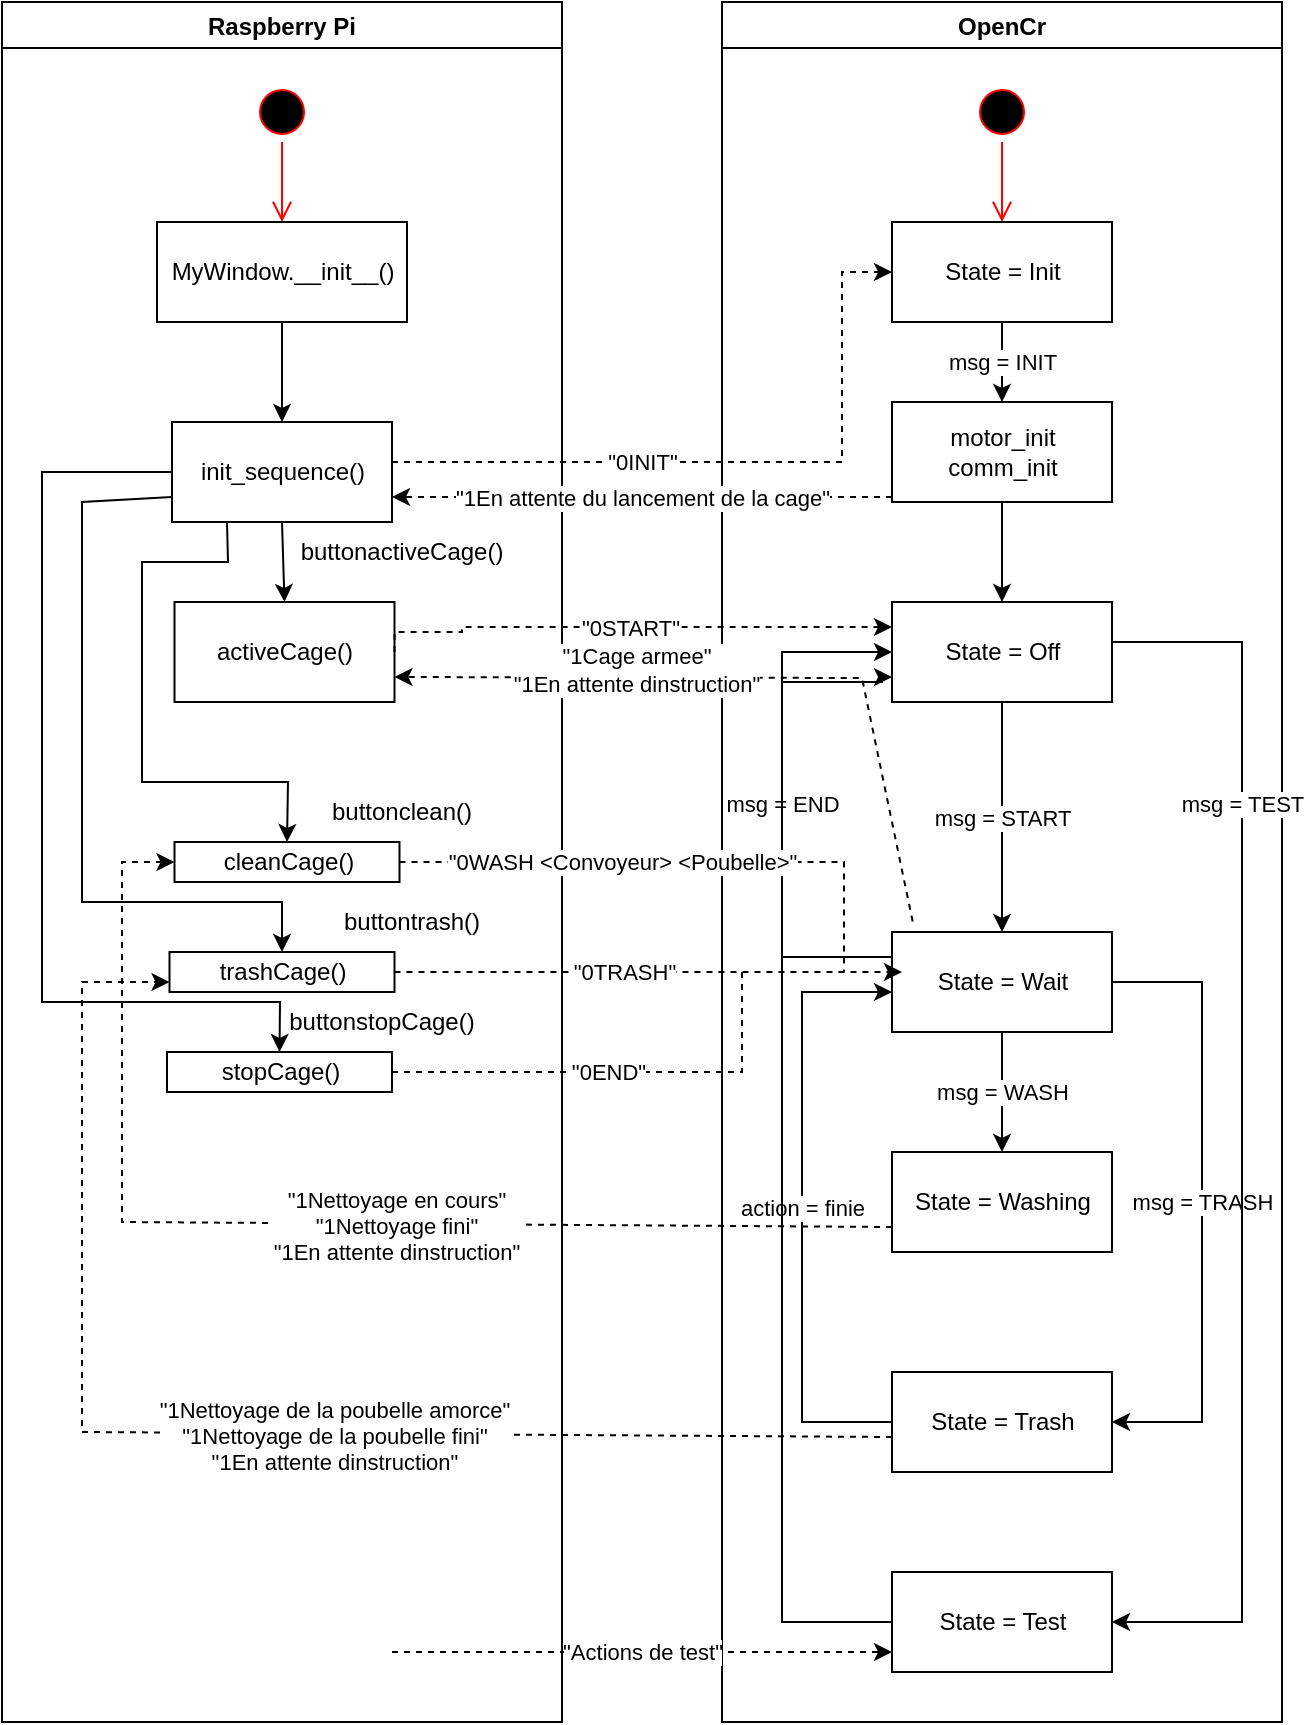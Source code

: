 <mxfile version="17.4.2" type="device"><diagram id="B9neuKuDowFyS6wUgFmO" name="Page-1"><mxGraphModel dx="1303" dy="885" grid="1" gridSize="10" guides="1" tooltips="1" connect="1" arrows="1" fold="1" page="1" pageScale="1" pageWidth="827" pageHeight="1169" math="0" shadow="0"><root><mxCell id="0"/><mxCell id="1" parent="0"/><mxCell id="vHbKXuke-96wACuu0LiL-1" value="Raspberry Pi" style="swimlane;" parent="1" vertex="1"><mxGeometry x="40" y="80" width="280" height="860" as="geometry"/></mxCell><mxCell id="vHbKXuke-96wACuu0LiL-4" value="" style="ellipse;html=1;shape=startState;fillColor=#000000;strokeColor=#ff0000;" parent="vHbKXuke-96wACuu0LiL-1" vertex="1"><mxGeometry x="125" y="40" width="30" height="30" as="geometry"/></mxCell><mxCell id="vHbKXuke-96wACuu0LiL-5" value="" style="edgeStyle=orthogonalEdgeStyle;html=1;verticalAlign=bottom;endArrow=open;endSize=8;strokeColor=#ff0000;rounded=0;entryX=0.5;entryY=0;entryDx=0;entryDy=0;" parent="vHbKXuke-96wACuu0LiL-1" source="vHbKXuke-96wACuu0LiL-4" target="vHbKXuke-96wACuu0LiL-10" edge="1"><mxGeometry relative="1" as="geometry"><mxPoint x="140" y="130" as="targetPoint"/></mxGeometry></mxCell><mxCell id="vHbKXuke-96wACuu0LiL-27" value="" style="edgeStyle=orthogonalEdgeStyle;rounded=0;orthogonalLoop=1;jettySize=auto;html=1;" parent="vHbKXuke-96wACuu0LiL-1" source="vHbKXuke-96wACuu0LiL-10" target="vHbKXuke-96wACuu0LiL-26" edge="1"><mxGeometry relative="1" as="geometry"/></mxCell><mxCell id="vHbKXuke-96wACuu0LiL-10" value="MyWindow.__init__()" style="html=1;" parent="vHbKXuke-96wACuu0LiL-1" vertex="1"><mxGeometry x="77.5" y="110" width="125" height="50" as="geometry"/></mxCell><mxCell id="vHbKXuke-96wACuu0LiL-26" value="init_sequence()" style="html=1;" parent="vHbKXuke-96wACuu0LiL-1" vertex="1"><mxGeometry x="85" y="210" width="110" height="50" as="geometry"/></mxCell><mxCell id="I7JI-b7XEYoDNMifhBmD-7" value="&quot;0INIT&quot;" style="edgeStyle=orthogonalEdgeStyle;rounded=0;orthogonalLoop=1;jettySize=auto;html=1;dashed=1;entryX=0;entryY=0.5;entryDx=0;entryDy=0;" parent="vHbKXuke-96wACuu0LiL-1" target="I7JI-b7XEYoDNMifhBmD-4" edge="1"><mxGeometry x="-0.275" relative="1" as="geometry"><mxPoint x="445" y="282.5" as="targetPoint"/><Array as="points"><mxPoint x="420" y="230"/><mxPoint x="420" y="135"/></Array><mxPoint x="195" y="230" as="sourcePoint"/><mxPoint as="offset"/></mxGeometry></mxCell><mxCell id="tH1-e-p9uClf6F6MP98_-1" value="activeCage()" style="html=1;" parent="vHbKXuke-96wACuu0LiL-1" vertex="1"><mxGeometry x="86.25" y="300" width="110" height="50" as="geometry"/></mxCell><mxCell id="tH1-e-p9uClf6F6MP98_-2" value="cleanCage()" style="html=1;" parent="vHbKXuke-96wACuu0LiL-1" vertex="1"><mxGeometry x="86.25" y="420" width="112.5" height="20" as="geometry"/></mxCell><mxCell id="tH1-e-p9uClf6F6MP98_-11" value="trashCage()" style="html=1;" parent="vHbKXuke-96wACuu0LiL-1" vertex="1"><mxGeometry x="83.75" y="475" width="112.5" height="20" as="geometry"/></mxCell><mxCell id="tH1-e-p9uClf6F6MP98_-12" value="stopCage()" style="html=1;" parent="vHbKXuke-96wACuu0LiL-1" vertex="1"><mxGeometry x="82.5" y="525" width="112.5" height="20" as="geometry"/></mxCell><mxCell id="tH1-e-p9uClf6F6MP98_-47" value="" style="endArrow=classic;html=1;rounded=0;exitX=0.5;exitY=1;exitDx=0;exitDy=0;entryX=0.5;entryY=0;entryDx=0;entryDy=0;" parent="vHbKXuke-96wACuu0LiL-1" source="vHbKXuke-96wACuu0LiL-26" target="tH1-e-p9uClf6F6MP98_-1" edge="1"><mxGeometry width="50" height="50" relative="1" as="geometry"><mxPoint x="220" y="290" as="sourcePoint"/><mxPoint x="270" y="240" as="targetPoint"/></mxGeometry></mxCell><mxCell id="tH1-e-p9uClf6F6MP98_-48" value="buttonactiveCage()" style="text;html=1;strokeColor=none;fillColor=none;align=center;verticalAlign=middle;whiteSpace=wrap;rounded=0;" parent="vHbKXuke-96wACuu0LiL-1" vertex="1"><mxGeometry x="150" y="260" width="100" height="30" as="geometry"/></mxCell><mxCell id="tH1-e-p9uClf6F6MP98_-49" value="" style="endArrow=classic;html=1;rounded=0;entryX=0.5;entryY=0;entryDx=0;entryDy=0;exitX=0.25;exitY=1;exitDx=0;exitDy=0;" parent="vHbKXuke-96wACuu0LiL-1" source="vHbKXuke-96wACuu0LiL-26" target="tH1-e-p9uClf6F6MP98_-2" edge="1"><mxGeometry width="50" height="50" relative="1" as="geometry"><mxPoint x="220" y="290" as="sourcePoint"/><mxPoint x="270" y="240" as="targetPoint"/><Array as="points"><mxPoint x="113" y="280"/><mxPoint x="70" y="280"/><mxPoint x="70" y="390"/><mxPoint x="143" y="390"/></Array></mxGeometry></mxCell><mxCell id="tH1-e-p9uClf6F6MP98_-51" value="buttonclean()" style="text;html=1;strokeColor=none;fillColor=none;align=center;verticalAlign=middle;whiteSpace=wrap;rounded=0;" parent="vHbKXuke-96wACuu0LiL-1" vertex="1"><mxGeometry x="150" y="390" width="100" height="30" as="geometry"/></mxCell><mxCell id="tH1-e-p9uClf6F6MP98_-52" value="" style="endArrow=classic;html=1;rounded=0;entryX=0.5;entryY=0;entryDx=0;entryDy=0;exitX=0;exitY=0.75;exitDx=0;exitDy=0;" parent="vHbKXuke-96wACuu0LiL-1" source="vHbKXuke-96wACuu0LiL-26" target="tH1-e-p9uClf6F6MP98_-11" edge="1"><mxGeometry width="50" height="50" relative="1" as="geometry"><mxPoint x="70" y="240" as="sourcePoint"/><mxPoint x="270" y="330" as="targetPoint"/><Array as="points"><mxPoint x="40" y="250"/><mxPoint x="40" y="450"/><mxPoint x="140" y="450"/></Array></mxGeometry></mxCell><mxCell id="tH1-e-p9uClf6F6MP98_-53" value="buttontrash()" style="text;html=1;strokeColor=none;fillColor=none;align=center;verticalAlign=middle;whiteSpace=wrap;rounded=0;" parent="vHbKXuke-96wACuu0LiL-1" vertex="1"><mxGeometry x="155" y="445" width="100" height="30" as="geometry"/></mxCell><mxCell id="tH1-e-p9uClf6F6MP98_-54" value="" style="endArrow=classic;html=1;rounded=0;exitX=0;exitY=0.5;exitDx=0;exitDy=0;entryX=0.5;entryY=0;entryDx=0;entryDy=0;" parent="vHbKXuke-96wACuu0LiL-1" source="vHbKXuke-96wACuu0LiL-26" target="tH1-e-p9uClf6F6MP98_-12" edge="1"><mxGeometry width="50" height="50" relative="1" as="geometry"><mxPoint x="220" y="420" as="sourcePoint"/><mxPoint x="270" y="370" as="targetPoint"/><Array as="points"><mxPoint x="20" y="235"/><mxPoint x="20" y="500"/><mxPoint x="139" y="500"/></Array></mxGeometry></mxCell><mxCell id="tH1-e-p9uClf6F6MP98_-55" value="buttonstopCage()" style="text;html=1;strokeColor=none;fillColor=none;align=center;verticalAlign=middle;whiteSpace=wrap;rounded=0;" parent="vHbKXuke-96wACuu0LiL-1" vertex="1"><mxGeometry x="140" y="495" width="100" height="30" as="geometry"/></mxCell><mxCell id="vHbKXuke-96wACuu0LiL-3" value="OpenCr" style="swimlane;" parent="1" vertex="1"><mxGeometry x="400" y="80" width="280" height="860" as="geometry"/></mxCell><mxCell id="vHbKXuke-96wACuu0LiL-6" value="" style="ellipse;html=1;shape=startState;fillColor=#000000;strokeColor=#ff0000;" parent="vHbKXuke-96wACuu0LiL-3" vertex="1"><mxGeometry x="125" y="40" width="30" height="30" as="geometry"/></mxCell><mxCell id="vHbKXuke-96wACuu0LiL-7" value="" style="edgeStyle=orthogonalEdgeStyle;html=1;verticalAlign=bottom;endArrow=open;endSize=8;strokeColor=#ff0000;rounded=0;entryX=0.5;entryY=0;entryDx=0;entryDy=0;" parent="vHbKXuke-96wACuu0LiL-3" source="vHbKXuke-96wACuu0LiL-6" target="I7JI-b7XEYoDNMifhBmD-4" edge="1"><mxGeometry relative="1" as="geometry"><mxPoint x="140" y="100" as="targetPoint"/></mxGeometry></mxCell><mxCell id="vHbKXuke-96wACuu0LiL-15" value="" style="edgeStyle=orthogonalEdgeStyle;rounded=0;orthogonalLoop=1;jettySize=auto;html=1;entryX=0.5;entryY=0;entryDx=0;entryDy=0;" parent="vHbKXuke-96wACuu0LiL-3" source="vHbKXuke-96wACuu0LiL-8" target="vHbKXuke-96wACuu0LiL-9" edge="1"><mxGeometry relative="1" as="geometry"/></mxCell><mxCell id="vHbKXuke-96wACuu0LiL-8" value="motor_init&lt;br&gt;comm_init" style="html=1;" parent="vHbKXuke-96wACuu0LiL-3" vertex="1"><mxGeometry x="85" y="200" width="110" height="50" as="geometry"/></mxCell><mxCell id="vHbKXuke-96wACuu0LiL-16" value="msg = START" style="edgeStyle=orthogonalEdgeStyle;rounded=0;orthogonalLoop=1;jettySize=auto;html=1;entryX=0.5;entryY=0;entryDx=0;entryDy=0;exitX=0.5;exitY=1;exitDx=0;exitDy=0;" parent="vHbKXuke-96wACuu0LiL-3" source="vHbKXuke-96wACuu0LiL-9" target="vHbKXuke-96wACuu0LiL-12" edge="1"><mxGeometry relative="1" as="geometry"><mxPoint x="140" y="405" as="sourcePoint"/></mxGeometry></mxCell><mxCell id="vHbKXuke-96wACuu0LiL-9" value="State = Off" style="html=1;" parent="vHbKXuke-96wACuu0LiL-3" vertex="1"><mxGeometry x="85" y="300" width="110" height="50" as="geometry"/></mxCell><mxCell id="vHbKXuke-96wACuu0LiL-17" value="msg = WASH" style="edgeStyle=orthogonalEdgeStyle;rounded=0;orthogonalLoop=1;jettySize=auto;html=1;entryX=0.5;entryY=0;entryDx=0;entryDy=0;" parent="vHbKXuke-96wACuu0LiL-3" source="vHbKXuke-96wACuu0LiL-12" target="vHbKXuke-96wACuu0LiL-13" edge="1"><mxGeometry relative="1" as="geometry"/></mxCell><mxCell id="vHbKXuke-96wACuu0LiL-24" value="msg = END" style="edgeStyle=orthogonalEdgeStyle;rounded=0;orthogonalLoop=1;jettySize=auto;html=1;entryX=0;entryY=0.5;entryDx=0;entryDy=0;exitX=0;exitY=0.25;exitDx=0;exitDy=0;" parent="vHbKXuke-96wACuu0LiL-3" source="vHbKXuke-96wACuu0LiL-12" target="vHbKXuke-96wACuu0LiL-9" edge="1"><mxGeometry relative="1" as="geometry"><Array as="points"><mxPoint x="30" y="477"/><mxPoint x="30" y="325"/></Array></mxGeometry></mxCell><mxCell id="vHbKXuke-96wACuu0LiL-12" value="State = Wait" style="html=1;" parent="vHbKXuke-96wACuu0LiL-3" vertex="1"><mxGeometry x="85" y="465" width="110" height="50" as="geometry"/></mxCell><mxCell id="vHbKXuke-96wACuu0LiL-13" value="State = Washing" style="html=1;" parent="vHbKXuke-96wACuu0LiL-3" vertex="1"><mxGeometry x="85" y="575" width="110" height="50" as="geometry"/></mxCell><mxCell id="vHbKXuke-96wACuu0LiL-23" value="action = finie" style="edgeStyle=orthogonalEdgeStyle;rounded=0;orthogonalLoop=1;jettySize=auto;html=1;" parent="vHbKXuke-96wACuu0LiL-3" source="vHbKXuke-96wACuu0LiL-14" edge="1"><mxGeometry relative="1" as="geometry"><mxPoint x="85" y="495" as="targetPoint"/><Array as="points"><mxPoint x="40" y="710"/><mxPoint x="40" y="495"/></Array></mxGeometry></mxCell><mxCell id="vHbKXuke-96wACuu0LiL-14" value="State = Trash" style="html=1;" parent="vHbKXuke-96wACuu0LiL-3" vertex="1"><mxGeometry x="85" y="685" width="110" height="50" as="geometry"/></mxCell><mxCell id="vHbKXuke-96wACuu0LiL-19" value="msg = TRASH" style="edgeStyle=orthogonalEdgeStyle;rounded=0;orthogonalLoop=1;jettySize=auto;html=1;entryX=1;entryY=0.5;entryDx=0;entryDy=0;" parent="vHbKXuke-96wACuu0LiL-3" source="vHbKXuke-96wACuu0LiL-12" target="vHbKXuke-96wACuu0LiL-14" edge="1"><mxGeometry relative="1" as="geometry"><mxPoint x="220" y="705" as="targetPoint"/><Array as="points"><mxPoint x="240" y="490"/><mxPoint x="240" y="710"/></Array></mxGeometry></mxCell><mxCell id="I7JI-b7XEYoDNMifhBmD-6" value="msg = INIT" style="edgeStyle=orthogonalEdgeStyle;rounded=0;orthogonalLoop=1;jettySize=auto;html=1;" parent="vHbKXuke-96wACuu0LiL-3" source="I7JI-b7XEYoDNMifhBmD-4" target="vHbKXuke-96wACuu0LiL-8" edge="1"><mxGeometry relative="1" as="geometry"/></mxCell><mxCell id="I7JI-b7XEYoDNMifhBmD-4" value="State = Init" style="html=1;" parent="vHbKXuke-96wACuu0LiL-3" vertex="1"><mxGeometry x="85" y="110" width="110" height="50" as="geometry"/></mxCell><mxCell id="I7JI-b7XEYoDNMifhBmD-12" style="edgeStyle=orthogonalEdgeStyle;rounded=0;orthogonalLoop=1;jettySize=auto;html=1;entryX=0;entryY=0.75;entryDx=0;entryDy=0;labelBackgroundColor=none;" parent="vHbKXuke-96wACuu0LiL-3" source="I7JI-b7XEYoDNMifhBmD-9" target="vHbKXuke-96wACuu0LiL-9" edge="1"><mxGeometry relative="1" as="geometry"><Array as="points"><mxPoint x="30" y="810"/><mxPoint x="30" y="340"/><mxPoint x="80" y="340"/><mxPoint x="80" y="338"/></Array><mxPoint x="85" y="380" as="targetPoint"/></mxGeometry></mxCell><mxCell id="I7JI-b7XEYoDNMifhBmD-9" value="State = Test" style="html=1;" parent="vHbKXuke-96wACuu0LiL-3" vertex="1"><mxGeometry x="85" y="785" width="110" height="50" as="geometry"/></mxCell><mxCell id="I7JI-b7XEYoDNMifhBmD-10" value="msg = TEST" style="edgeStyle=orthogonalEdgeStyle;rounded=0;orthogonalLoop=1;jettySize=auto;html=1;entryX=1;entryY=0.5;entryDx=0;entryDy=0;" parent="vHbKXuke-96wACuu0LiL-3" target="I7JI-b7XEYoDNMifhBmD-9" edge="1"><mxGeometry x="-0.531" relative="1" as="geometry"><mxPoint x="195" y="320" as="sourcePoint"/><mxPoint x="150" y="475" as="targetPoint"/><Array as="points"><mxPoint x="195" y="320"/><mxPoint x="260" y="320"/><mxPoint x="260" y="810"/></Array><mxPoint as="offset"/></mxGeometry></mxCell><mxCell id="vHbKXuke-96wACuu0LiL-28" value="&quot;0START&quot;" style="edgeStyle=orthogonalEdgeStyle;rounded=0;orthogonalLoop=1;jettySize=auto;html=1;dashed=1;entryX=0;entryY=0.25;entryDx=0;entryDy=0;exitX=1;exitY=0.5;exitDx=0;exitDy=0;" parent="1" source="tH1-e-p9uClf6F6MP98_-1" target="vHbKXuke-96wACuu0LiL-9" edge="1"><mxGeometry relative="1" as="geometry"><mxPoint x="485" y="325" as="targetPoint"/><Array as="points"><mxPoint x="270" y="395"/><mxPoint x="270" y="393"/></Array><mxPoint x="240" y="393" as="sourcePoint"/></mxGeometry></mxCell><mxCell id="I7JI-b7XEYoDNMifhBmD-14" value="&quot;Actions de test&quot;" style="edgeStyle=orthogonalEdgeStyle;rounded=0;orthogonalLoop=1;jettySize=auto;html=1;dashed=1;labelBackgroundColor=default;" parent="1" edge="1"><mxGeometry relative="1" as="geometry"><mxPoint x="485" y="905" as="targetPoint"/><Array as="points"><mxPoint x="420" y="905"/><mxPoint x="420" y="905"/></Array><mxPoint x="235" y="905" as="sourcePoint"/><mxPoint as="offset"/></mxGeometry></mxCell><mxCell id="I7JI-b7XEYoDNMifhBmD-15" value="&quot;1En attente du lancement de la cage&quot;" style="edgeStyle=orthogonalEdgeStyle;rounded=0;orthogonalLoop=1;jettySize=auto;html=1;entryX=1;entryY=0.75;entryDx=0;entryDy=0;labelBackgroundColor=default;dashed=1;" parent="1" source="vHbKXuke-96wACuu0LiL-8" target="vHbKXuke-96wACuu0LiL-26" edge="1"><mxGeometry relative="1" as="geometry"><Array as="points"><mxPoint x="360" y="328"/></Array></mxGeometry></mxCell><mxCell id="tH1-e-p9uClf6F6MP98_-18" value="" style="endArrow=none;html=1;rounded=0;dashed=1;exitX=1;exitY=0.5;exitDx=0;exitDy=0;" parent="1" source="tH1-e-p9uClf6F6MP98_-2" edge="1"><mxGeometry width="50" height="50" relative="1" as="geometry"><mxPoint x="241" y="525" as="sourcePoint"/><mxPoint x="461" y="565" as="targetPoint"/><Array as="points"><mxPoint x="461" y="510"/></Array></mxGeometry></mxCell><mxCell id="tH1-e-p9uClf6F6MP98_-19" value="&quot;0WASH &amp;lt;Convoyeur&amp;gt; &amp;lt;Poubelle&amp;gt;&quot;" style="edgeLabel;html=1;align=center;verticalAlign=middle;resizable=0;points=[];" parent="tH1-e-p9uClf6F6MP98_-18" vertex="1" connectable="0"><mxGeometry x="0.197" y="-1" relative="1" as="geometry"><mxPoint x="-55" y="-1" as="offset"/></mxGeometry></mxCell><mxCell id="tH1-e-p9uClf6F6MP98_-20" value="" style="endArrow=classic;html=1;rounded=0;dashed=1;exitX=1;exitY=0.5;exitDx=0;exitDy=0;" parent="1" source="tH1-e-p9uClf6F6MP98_-11" edge="1"><mxGeometry width="50" height="50" relative="1" as="geometry"><mxPoint x="380" y="575" as="sourcePoint"/><mxPoint x="490" y="565" as="targetPoint"/></mxGeometry></mxCell><mxCell id="tH1-e-p9uClf6F6MP98_-22" value="&quot;0TRASH&quot;" style="edgeLabel;html=1;align=center;verticalAlign=middle;resizable=0;points=[];" parent="tH1-e-p9uClf6F6MP98_-20" vertex="1" connectable="0"><mxGeometry x="-0.082" y="-1" relative="1" as="geometry"><mxPoint x="-2" y="-1" as="offset"/></mxGeometry></mxCell><mxCell id="tH1-e-p9uClf6F6MP98_-23" value="" style="endArrow=none;html=1;rounded=0;dashed=1;exitX=1;exitY=0.5;exitDx=0;exitDy=0;" parent="1" source="tH1-e-p9uClf6F6MP98_-12" edge="1"><mxGeometry width="50" height="50" relative="1" as="geometry"><mxPoint x="380" y="575" as="sourcePoint"/><mxPoint x="410" y="565" as="targetPoint"/><Array as="points"><mxPoint x="410" y="615"/></Array></mxGeometry></mxCell><mxCell id="tH1-e-p9uClf6F6MP98_-24" value="&quot;0END&quot;" style="edgeLabel;html=1;align=center;verticalAlign=middle;resizable=0;points=[];" parent="tH1-e-p9uClf6F6MP98_-23" vertex="1" connectable="0"><mxGeometry x="-0.304" y="-1" relative="1" as="geometry"><mxPoint x="29" y="-1" as="offset"/></mxGeometry></mxCell><mxCell id="tH1-e-p9uClf6F6MP98_-25" value="" style="endArrow=classic;html=1;rounded=0;dashed=1;exitX=0.094;exitY=-0.105;exitDx=0;exitDy=0;endFill=1;entryX=1;entryY=0.75;entryDx=0;entryDy=0;exitPerimeter=0;" parent="1" source="vHbKXuke-96wACuu0LiL-12" target="tH1-e-p9uClf6F6MP98_-1" edge="1"><mxGeometry width="50" height="50" relative="1" as="geometry"><mxPoint x="490" y="490" as="sourcePoint"/><mxPoint x="380" y="380" as="targetPoint"/><Array as="points"><mxPoint x="470" y="418"/></Array></mxGeometry></mxCell><mxCell id="tH1-e-p9uClf6F6MP98_-26" value="&quot;1Cage armee&quot;&lt;br&gt;&quot;1En attente dinstruction&quot;" style="edgeLabel;html=1;align=center;verticalAlign=middle;resizable=0;points=[];" parent="tH1-e-p9uClf6F6MP98_-25" vertex="1" connectable="0"><mxGeometry x="-0.371" y="-1" relative="1" as="geometry"><mxPoint x="-117" y="-16" as="offset"/></mxGeometry></mxCell><mxCell id="tH1-e-p9uClf6F6MP98_-42" value="" style="endArrow=classic;html=1;rounded=0;dashed=1;entryX=0;entryY=0.5;entryDx=0;entryDy=0;exitX=0;exitY=0.75;exitDx=0;exitDy=0;endFill=1;" parent="1" source="vHbKXuke-96wACuu0LiL-13" target="tH1-e-p9uClf6F6MP98_-2" edge="1"><mxGeometry width="50" height="50" relative="1" as="geometry"><mxPoint x="260" y="600" as="sourcePoint"/><mxPoint x="310" y="550" as="targetPoint"/><Array as="points"><mxPoint x="100" y="690"/><mxPoint x="100" y="510"/></Array></mxGeometry></mxCell><mxCell id="tH1-e-p9uClf6F6MP98_-44" value="&quot;1Nettoyage en cours&quot;&lt;br&gt;&quot;1Nettoyage fini&quot;&lt;br&gt;&quot;1En attente dinstruction&quot;" style="edgeLabel;html=1;align=center;verticalAlign=middle;resizable=0;points=[];" parent="tH1-e-p9uClf6F6MP98_-42" vertex="1" connectable="0"><mxGeometry x="-0.252" y="1" relative="1" as="geometry"><mxPoint x="-27" as="offset"/></mxGeometry></mxCell><mxCell id="tH1-e-p9uClf6F6MP98_-45" value="" style="endArrow=classic;html=1;rounded=0;dashed=1;entryX=0;entryY=0.75;entryDx=0;entryDy=0;exitX=0;exitY=0.75;exitDx=0;exitDy=0;endFill=1;" parent="1" target="tH1-e-p9uClf6F6MP98_-11" edge="1"><mxGeometry width="50" height="50" relative="1" as="geometry"><mxPoint x="485" y="797.5" as="sourcePoint"/><mxPoint x="123.75" y="630" as="targetPoint"/><Array as="points"><mxPoint x="80" y="795"/><mxPoint x="80" y="710"/><mxPoint x="80" y="570"/></Array></mxGeometry></mxCell><mxCell id="tH1-e-p9uClf6F6MP98_-46" value="&quot;1Nettoyage de la poubelle amorce&quot;&lt;br&gt;&quot;1Nettoyage de la poubelle fini&quot;&lt;br&gt;&quot;1En attente dinstruction&quot;" style="edgeLabel;html=1;align=center;verticalAlign=middle;resizable=0;points=[];" parent="tH1-e-p9uClf6F6MP98_-45" vertex="1" connectable="0"><mxGeometry x="-0.252" y="1" relative="1" as="geometry"><mxPoint x="-27" as="offset"/></mxGeometry></mxCell></root></mxGraphModel></diagram></mxfile>
